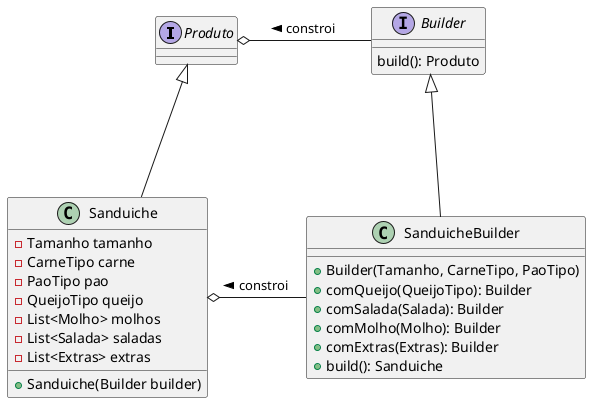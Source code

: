 @startuml

interface Produto

class Sanduiche {
    - Tamanho tamanho
    - CarneTipo carne
    - PaoTipo pao
    - QueijoTipo queijo
    - List<Molho> molhos
    - List<Salada> saladas
    - List<Extras> extras
    + Sanduiche(Builder builder)
}

'enum Tamanho
'enum CarneTipo
'enum PaoTipo
'enum QueijoTipo
'enum Salada
'enum Molho
'enum Extras

interface Builder {
    build(): Produto
}

class SanduicheBuilder {
     + Builder(Tamanho, CarneTipo, PaoTipo)
     + comQueijo(QueijoTipo): Builder
     + comSalada(Salada): Builder
     + comMolho(Molho): Builder
     + comExtras(Extras): Builder
     + build(): Sanduiche
}

Builder <|--- SanduicheBuilder
Produto <|--- Sanduiche

Sanduiche o- SanduicheBuilder : constroi <
Produto o- Builder : constroi <


@enduml